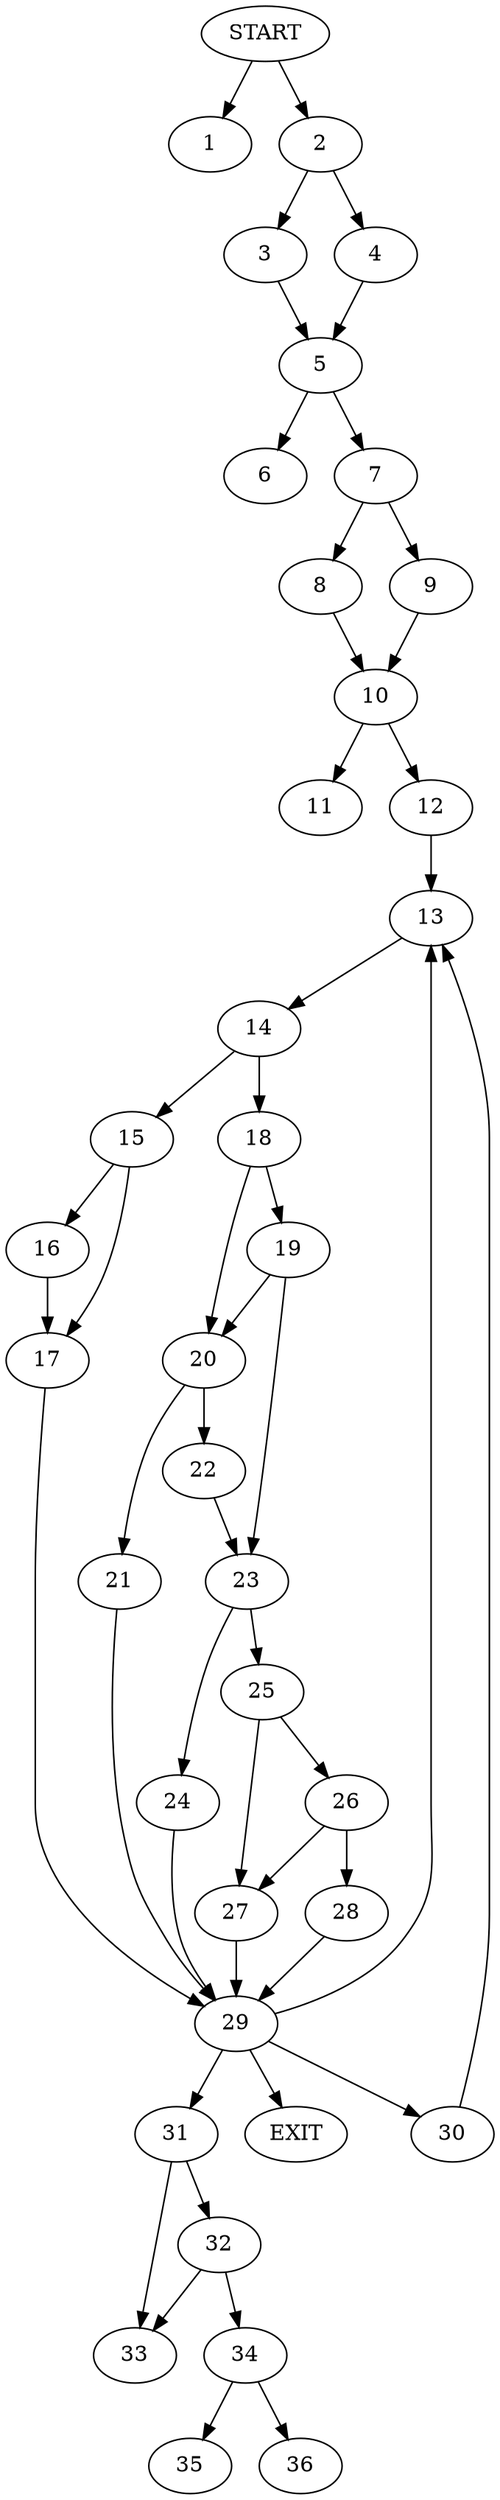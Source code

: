 digraph { 
0 [label="START"];
1;
2;
3;
4;
5;
6;
7;
8;
9;
10;
11;
12;
13;
14;
15;
16;
17;
18;
19;
20;
21;
22;
23;
24;
25;
26;
27;
28;
29;
30;
31;
32;
33;
34;
35;
36;
37[label="EXIT"];
0 -> 1;
0 -> 2;
2 -> 3;
2 -> 4;
3 -> 5;
4 -> 5;
5 -> 6;
5 -> 7;
7 -> 8;
7 -> 9;
8 -> 10;
9 -> 10;
10 -> 11;
10 -> 12;
12 -> 13;
13 -> 14;
14 -> 15;
14 -> 18;
15 -> 16;
15 -> 17;
16 -> 17;
17 -> 29;
18 -> 20;
18 -> 19;
19 -> 20;
19 -> 23;
20 -> 21;
20 -> 22;
21 -> 29;
22 -> 23;
23 -> 24;
23 -> 25;
24 -> 29;
25 -> 26;
25 -> 27;
26 -> 27;
26 -> 28;
27 -> 29;
28 -> 29;
29 -> 37;
29 -> 30;
29:s2 -> 31;
29:s3 -> 13;
30 -> 13;
31 -> 33;
31 -> 32;
32 -> 33;
32 -> 34;
34 -> 36;
34 -> 35;
}